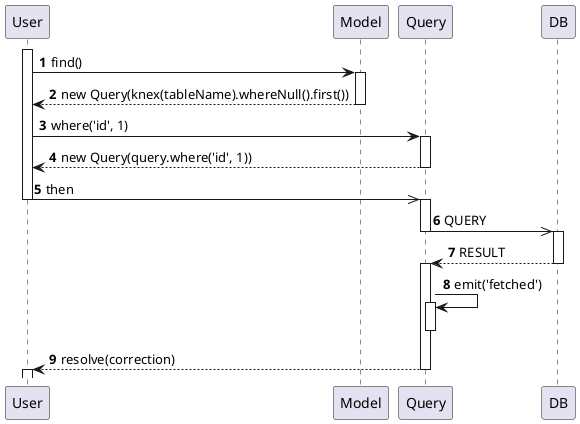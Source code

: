 @startuml
autonumber
activate User

User -> Model: find()
activate Model

User <-- Model: new Query(knex(tableName).whereNull().first())
deactivate Model

User -> Query: where('id', 1)
activate Query
User <-- Query: new Query(query.where('id', 1))
deactivate Query

User ->> Query: then
deactivate User
activate Query
Query ->> DB: QUERY
deactivate Query
activate DB
Query <-- DB: RESULT
deactivate DB
activate Query
Query -> Query: emit('fetched')
activate Query
deactivate Query
Query --> User: resolve(correction)
deactivate Query
activate User
deactivate User

@enduml